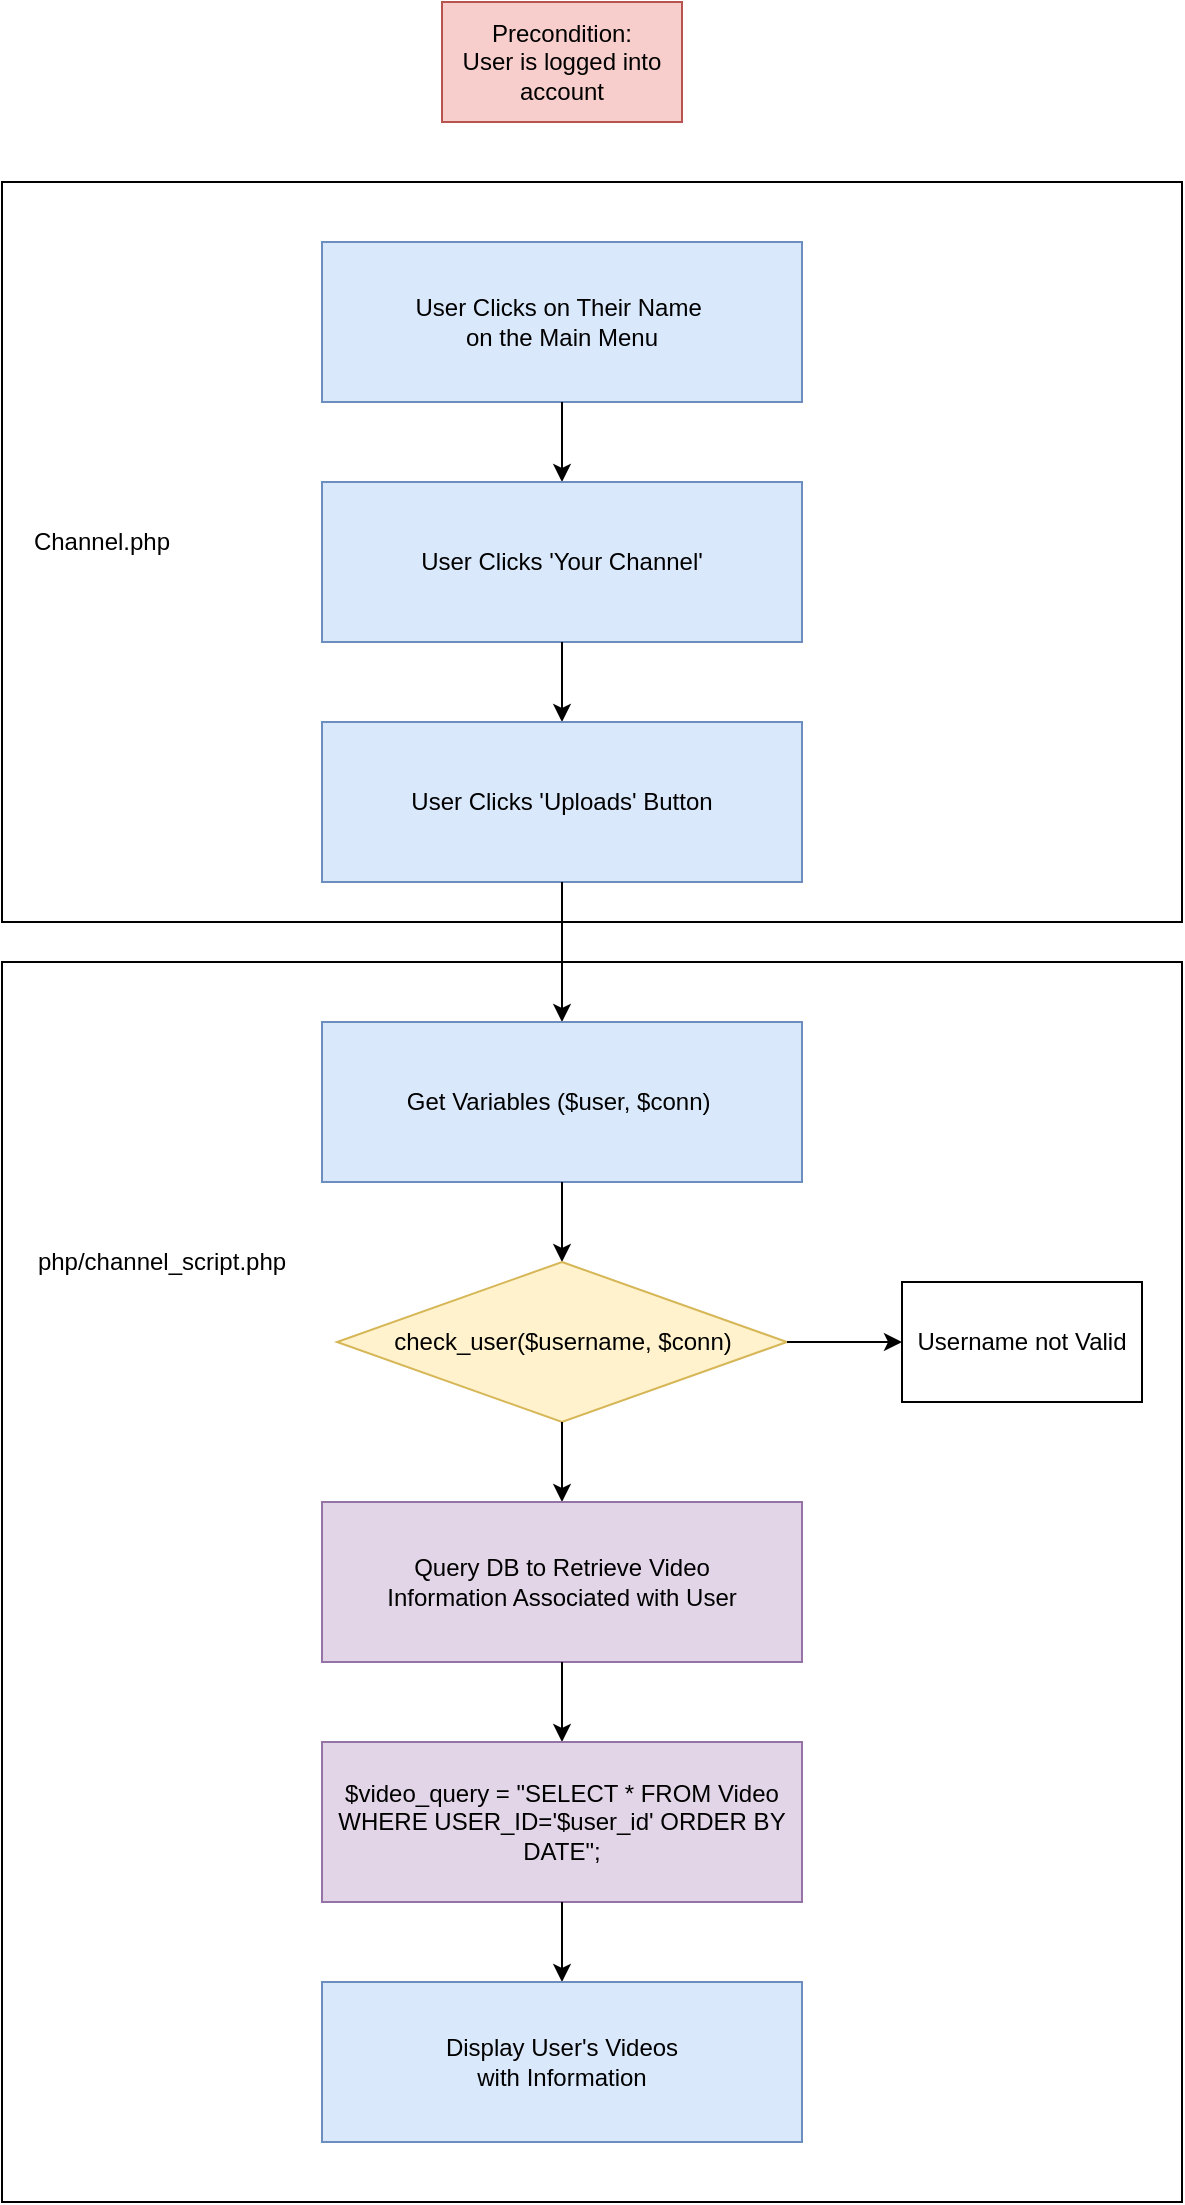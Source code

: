 <mxfile version="13.0.1" type="github">
  <diagram id="7iB0_tMo-tiH9Vbazfqp" name="Page-1">
    <mxGraphModel dx="566" dy="890" grid="1" gridSize="10" guides="1" tooltips="1" connect="1" arrows="1" fold="1" page="1" pageScale="1" pageWidth="850" pageHeight="1100" math="0" shadow="0">
      <root>
        <mxCell id="0" />
        <mxCell id="1" parent="0" />
        <mxCell id="xEx0JI6-JLEh29n-Wk1Z-22" value="" style="rounded=0;whiteSpace=wrap;html=1;" vertex="1" parent="1">
          <mxGeometry x="150" y="520" width="590" height="620" as="geometry" />
        </mxCell>
        <mxCell id="xEx0JI6-JLEh29n-Wk1Z-11" value="" style="rounded=0;whiteSpace=wrap;html=1;" vertex="1" parent="1">
          <mxGeometry x="150" y="130" width="590" height="370" as="geometry" />
        </mxCell>
        <mxCell id="xEx0JI6-JLEh29n-Wk1Z-1" value="Precondition:&lt;br&gt;User is logged into&lt;br&gt;account" style="rounded=0;whiteSpace=wrap;html=1;fillColor=#f8cecc;strokeColor=#b85450;" vertex="1" parent="1">
          <mxGeometry x="370" y="40" width="120" height="60" as="geometry" />
        </mxCell>
        <mxCell id="xEx0JI6-JLEh29n-Wk1Z-2" value="User Clicks on Their Name&amp;nbsp;&lt;br&gt;on the Main Menu" style="rounded=0;whiteSpace=wrap;html=1;fillColor=#dae8fc;strokeColor=#6c8ebf;" vertex="1" parent="1">
          <mxGeometry x="310" y="160" width="240" height="80" as="geometry" />
        </mxCell>
        <mxCell id="xEx0JI6-JLEh29n-Wk1Z-3" value="" style="endArrow=classic;html=1;exitX=0.5;exitY=1;exitDx=0;exitDy=0;entryX=0.5;entryY=0;entryDx=0;entryDy=0;" edge="1" parent="1" source="xEx0JI6-JLEh29n-Wk1Z-2" target="xEx0JI6-JLEh29n-Wk1Z-6">
          <mxGeometry width="50" height="50" relative="1" as="geometry">
            <mxPoint x="530" y="390" as="sourcePoint" />
            <mxPoint x="430" y="310" as="targetPoint" />
          </mxGeometry>
        </mxCell>
        <mxCell id="xEx0JI6-JLEh29n-Wk1Z-6" value="User Clicks &#39;Your Channel&#39;" style="rounded=0;whiteSpace=wrap;html=1;fillColor=#dae8fc;strokeColor=#6c8ebf;" vertex="1" parent="1">
          <mxGeometry x="310" y="280" width="240" height="80" as="geometry" />
        </mxCell>
        <mxCell id="xEx0JI6-JLEh29n-Wk1Z-7" value="" style="endArrow=classic;html=1;exitX=0.5;exitY=1;exitDx=0;exitDy=0;entryX=0.5;entryY=0;entryDx=0;entryDy=0;" edge="1" target="xEx0JI6-JLEh29n-Wk1Z-8" parent="1" source="xEx0JI6-JLEh29n-Wk1Z-6">
          <mxGeometry width="50" height="50" relative="1" as="geometry">
            <mxPoint x="510" y="230" as="sourcePoint" />
            <mxPoint x="430" y="430" as="targetPoint" />
          </mxGeometry>
        </mxCell>
        <mxCell id="xEx0JI6-JLEh29n-Wk1Z-8" value="User Clicks &#39;Uploads&#39; Button" style="rounded=0;whiteSpace=wrap;html=1;fillColor=#dae8fc;strokeColor=#6c8ebf;" vertex="1" parent="1">
          <mxGeometry x="310" y="400" width="240" height="80" as="geometry" />
        </mxCell>
        <mxCell id="xEx0JI6-JLEh29n-Wk1Z-9" value="" style="endArrow=classic;html=1;exitX=0.5;exitY=1;exitDx=0;exitDy=0;entryX=0.5;entryY=0;entryDx=0;entryDy=0;" edge="1" parent="1" source="xEx0JI6-JLEh29n-Wk1Z-8" target="xEx0JI6-JLEh29n-Wk1Z-10">
          <mxGeometry width="50" height="50" relative="1" as="geometry">
            <mxPoint x="550" y="570" as="sourcePoint" />
            <mxPoint x="430" y="520" as="targetPoint" />
          </mxGeometry>
        </mxCell>
        <mxCell id="xEx0JI6-JLEh29n-Wk1Z-10" value="Get Variables ($user, $conn)&amp;nbsp;" style="rounded=0;whiteSpace=wrap;html=1;fillColor=#dae8fc;strokeColor=#6c8ebf;" vertex="1" parent="1">
          <mxGeometry x="310" y="550" width="240" height="80" as="geometry" />
        </mxCell>
        <mxCell id="xEx0JI6-JLEh29n-Wk1Z-12" value="Channel.php" style="text;html=1;strokeColor=none;fillColor=none;align=center;verticalAlign=middle;whiteSpace=wrap;rounded=0;" vertex="1" parent="1">
          <mxGeometry x="180" y="300" width="40" height="20" as="geometry" />
        </mxCell>
        <mxCell id="xEx0JI6-JLEh29n-Wk1Z-13" value="" style="endArrow=classic;html=1;exitX=0.5;exitY=1;exitDx=0;exitDy=0;" edge="1" parent="1" source="xEx0JI6-JLEh29n-Wk1Z-10">
          <mxGeometry width="50" height="50" relative="1" as="geometry">
            <mxPoint x="470" y="690" as="sourcePoint" />
            <mxPoint x="430" y="670" as="targetPoint" />
          </mxGeometry>
        </mxCell>
        <mxCell id="xEx0JI6-JLEh29n-Wk1Z-14" value="check_user($username, $conn)" style="rhombus;whiteSpace=wrap;html=1;fillColor=#fff2cc;strokeColor=#d6b656;" vertex="1" parent="1">
          <mxGeometry x="317.5" y="670" width="225" height="80" as="geometry" />
        </mxCell>
        <mxCell id="xEx0JI6-JLEh29n-Wk1Z-15" value="" style="endArrow=classic;html=1;exitX=1;exitY=0.5;exitDx=0;exitDy=0;" edge="1" parent="1" source="xEx0JI6-JLEh29n-Wk1Z-14">
          <mxGeometry width="50" height="50" relative="1" as="geometry">
            <mxPoint x="570" y="750" as="sourcePoint" />
            <mxPoint x="600" y="710" as="targetPoint" />
          </mxGeometry>
        </mxCell>
        <mxCell id="xEx0JI6-JLEh29n-Wk1Z-16" value="Username not Valid" style="rounded=0;whiteSpace=wrap;html=1;" vertex="1" parent="1">
          <mxGeometry x="600" y="680" width="120" height="60" as="geometry" />
        </mxCell>
        <mxCell id="xEx0JI6-JLEh29n-Wk1Z-17" value="" style="endArrow=classic;html=1;exitX=0.5;exitY=1;exitDx=0;exitDy=0;entryX=0.5;entryY=0;entryDx=0;entryDy=0;" edge="1" parent="1" source="xEx0JI6-JLEh29n-Wk1Z-14" target="xEx0JI6-JLEh29n-Wk1Z-18">
          <mxGeometry width="50" height="50" relative="1" as="geometry">
            <mxPoint x="540" y="810" as="sourcePoint" />
            <mxPoint x="430" y="790" as="targetPoint" />
          </mxGeometry>
        </mxCell>
        <mxCell id="xEx0JI6-JLEh29n-Wk1Z-18" value="Query DB to Retrieve Video&lt;br&gt;Information Associated with User" style="rounded=0;whiteSpace=wrap;html=1;fillColor=#e1d5e7;strokeColor=#9673a6;" vertex="1" parent="1">
          <mxGeometry x="310" y="790" width="240" height="80" as="geometry" />
        </mxCell>
        <mxCell id="xEx0JI6-JLEh29n-Wk1Z-19" value="" style="endArrow=classic;html=1;exitX=0.5;exitY=1;exitDx=0;exitDy=0;" edge="1" parent="1" source="xEx0JI6-JLEh29n-Wk1Z-18">
          <mxGeometry width="50" height="50" relative="1" as="geometry">
            <mxPoint x="490" y="930" as="sourcePoint" />
            <mxPoint x="430" y="910" as="targetPoint" />
          </mxGeometry>
        </mxCell>
        <mxCell id="xEx0JI6-JLEh29n-Wk1Z-20" value="&lt;span style=&quot;font-family: , &amp;#34;consolas&amp;#34; , &amp;#34;liberation mono&amp;#34; , &amp;#34;menlo&amp;#34; , monospace&quot;&gt;$video_query = &quot;SELECT * FROM Video WHERE USER_ID=&#39;$user_id&#39; ORDER BY DATE&quot;;&lt;/span&gt;" style="rounded=0;whiteSpace=wrap;html=1;fillColor=#e1d5e7;strokeColor=#9673a6;" vertex="1" parent="1">
          <mxGeometry x="310" y="910" width="240" height="80" as="geometry" />
        </mxCell>
        <mxCell id="xEx0JI6-JLEh29n-Wk1Z-23" value="php/channel_script.php" style="text;html=1;strokeColor=none;fillColor=none;align=center;verticalAlign=middle;whiteSpace=wrap;rounded=0;" vertex="1" parent="1">
          <mxGeometry x="210" y="660" width="40" height="20" as="geometry" />
        </mxCell>
        <mxCell id="xEx0JI6-JLEh29n-Wk1Z-27" value="" style="endArrow=classic;html=1;exitX=0.5;exitY=1;exitDx=0;exitDy=0;entryX=0.5;entryY=0;entryDx=0;entryDy=0;" edge="1" parent="1" source="xEx0JI6-JLEh29n-Wk1Z-20" target="xEx0JI6-JLEh29n-Wk1Z-30">
          <mxGeometry width="50" height="50" relative="1" as="geometry">
            <mxPoint x="460" y="1080" as="sourcePoint" />
            <mxPoint x="430" y="1030" as="targetPoint" />
          </mxGeometry>
        </mxCell>
        <mxCell id="xEx0JI6-JLEh29n-Wk1Z-30" value="Display User&#39;s Videos&lt;br&gt;with Information" style="rounded=0;whiteSpace=wrap;html=1;fillColor=#dae8fc;strokeColor=#6c8ebf;" vertex="1" parent="1">
          <mxGeometry x="310" y="1030" width="240" height="80" as="geometry" />
        </mxCell>
      </root>
    </mxGraphModel>
  </diagram>
</mxfile>
